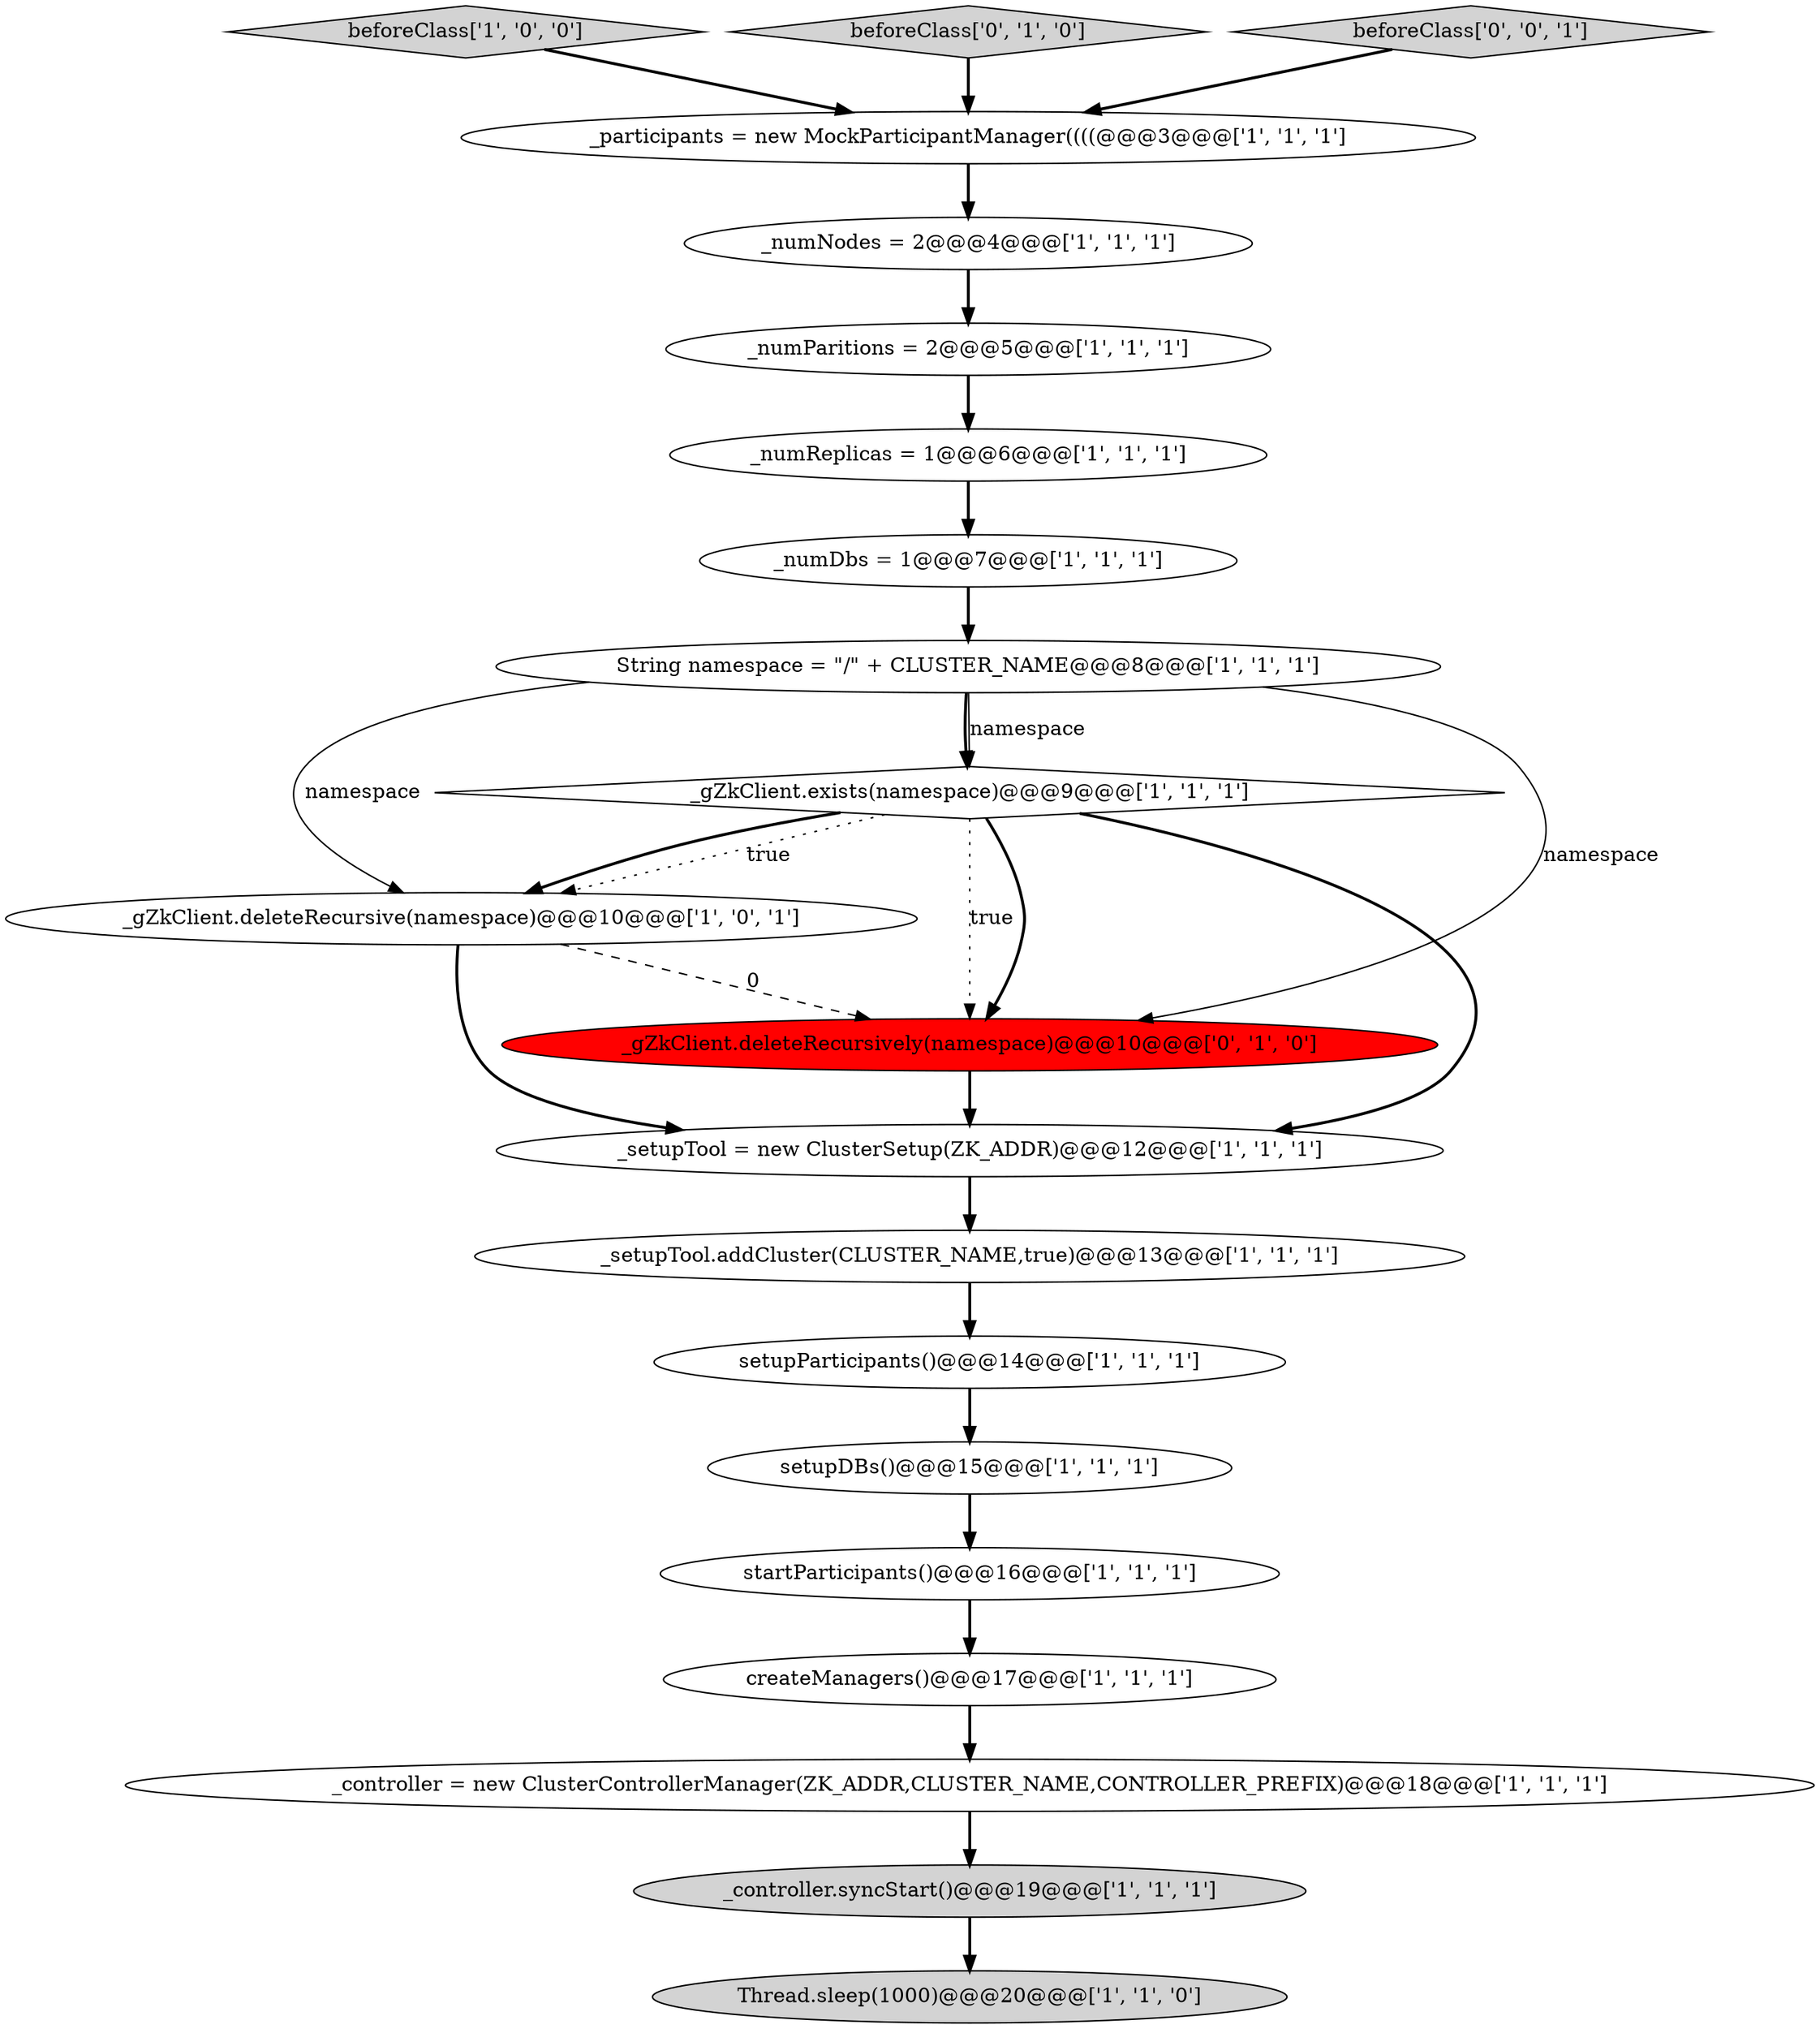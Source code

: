 digraph {
2 [style = filled, label = "_numReplicas = 1@@@6@@@['1', '1', '1']", fillcolor = white, shape = ellipse image = "AAA0AAABBB1BBB"];
5 [style = filled, label = "createManagers()@@@17@@@['1', '1', '1']", fillcolor = white, shape = ellipse image = "AAA0AAABBB1BBB"];
9 [style = filled, label = "_setupTool = new ClusterSetup(ZK_ADDR)@@@12@@@['1', '1', '1']", fillcolor = white, shape = ellipse image = "AAA0AAABBB1BBB"];
1 [style = filled, label = "_numParitions = 2@@@5@@@['1', '1', '1']", fillcolor = white, shape = ellipse image = "AAA0AAABBB1BBB"];
8 [style = filled, label = "beforeClass['1', '0', '0']", fillcolor = lightgray, shape = diamond image = "AAA0AAABBB1BBB"];
16 [style = filled, label = "_gZkClient.deleteRecursive(namespace)@@@10@@@['1', '0', '1']", fillcolor = white, shape = ellipse image = "AAA0AAABBB1BBB"];
18 [style = filled, label = "beforeClass['0', '1', '0']", fillcolor = lightgray, shape = diamond image = "AAA0AAABBB2BBB"];
20 [style = filled, label = "beforeClass['0', '0', '1']", fillcolor = lightgray, shape = diamond image = "AAA0AAABBB3BBB"];
14 [style = filled, label = "startParticipants()@@@16@@@['1', '1', '1']", fillcolor = white, shape = ellipse image = "AAA0AAABBB1BBB"];
19 [style = filled, label = "_gZkClient.deleteRecursively(namespace)@@@10@@@['0', '1', '0']", fillcolor = red, shape = ellipse image = "AAA1AAABBB2BBB"];
10 [style = filled, label = "_setupTool.addCluster(CLUSTER_NAME,true)@@@13@@@['1', '1', '1']", fillcolor = white, shape = ellipse image = "AAA0AAABBB1BBB"];
6 [style = filled, label = "_controller.syncStart()@@@19@@@['1', '1', '1']", fillcolor = lightgray, shape = ellipse image = "AAA0AAABBB1BBB"];
0 [style = filled, label = "_numNodes = 2@@@4@@@['1', '1', '1']", fillcolor = white, shape = ellipse image = "AAA0AAABBB1BBB"];
13 [style = filled, label = "_gZkClient.exists(namespace)@@@9@@@['1', '1', '1']", fillcolor = white, shape = diamond image = "AAA0AAABBB1BBB"];
12 [style = filled, label = "setupParticipants()@@@14@@@['1', '1', '1']", fillcolor = white, shape = ellipse image = "AAA0AAABBB1BBB"];
7 [style = filled, label = "setupDBs()@@@15@@@['1', '1', '1']", fillcolor = white, shape = ellipse image = "AAA0AAABBB1BBB"];
17 [style = filled, label = "_controller = new ClusterControllerManager(ZK_ADDR,CLUSTER_NAME,CONTROLLER_PREFIX)@@@18@@@['1', '1', '1']", fillcolor = white, shape = ellipse image = "AAA0AAABBB1BBB"];
4 [style = filled, label = "_participants = new MockParticipantManager((((@@@3@@@['1', '1', '1']", fillcolor = white, shape = ellipse image = "AAA0AAABBB1BBB"];
11 [style = filled, label = "_numDbs = 1@@@7@@@['1', '1', '1']", fillcolor = white, shape = ellipse image = "AAA0AAABBB1BBB"];
15 [style = filled, label = "Thread.sleep(1000)@@@20@@@['1', '1', '0']", fillcolor = lightgray, shape = ellipse image = "AAA0AAABBB1BBB"];
3 [style = filled, label = "String namespace = \"/\" + CLUSTER_NAME@@@8@@@['1', '1', '1']", fillcolor = white, shape = ellipse image = "AAA0AAABBB1BBB"];
13->16 [style = dotted, label="true"];
3->19 [style = solid, label="namespace"];
17->6 [style = bold, label=""];
16->19 [style = dashed, label="0"];
3->16 [style = solid, label="namespace"];
13->19 [style = dotted, label="true"];
9->10 [style = bold, label=""];
5->17 [style = bold, label=""];
13->16 [style = bold, label=""];
12->7 [style = bold, label=""];
6->15 [style = bold, label=""];
4->0 [style = bold, label=""];
20->4 [style = bold, label=""];
7->14 [style = bold, label=""];
13->19 [style = bold, label=""];
18->4 [style = bold, label=""];
19->9 [style = bold, label=""];
11->3 [style = bold, label=""];
10->12 [style = bold, label=""];
0->1 [style = bold, label=""];
3->13 [style = bold, label=""];
3->13 [style = solid, label="namespace"];
1->2 [style = bold, label=""];
13->9 [style = bold, label=""];
8->4 [style = bold, label=""];
2->11 [style = bold, label=""];
16->9 [style = bold, label=""];
14->5 [style = bold, label=""];
}

